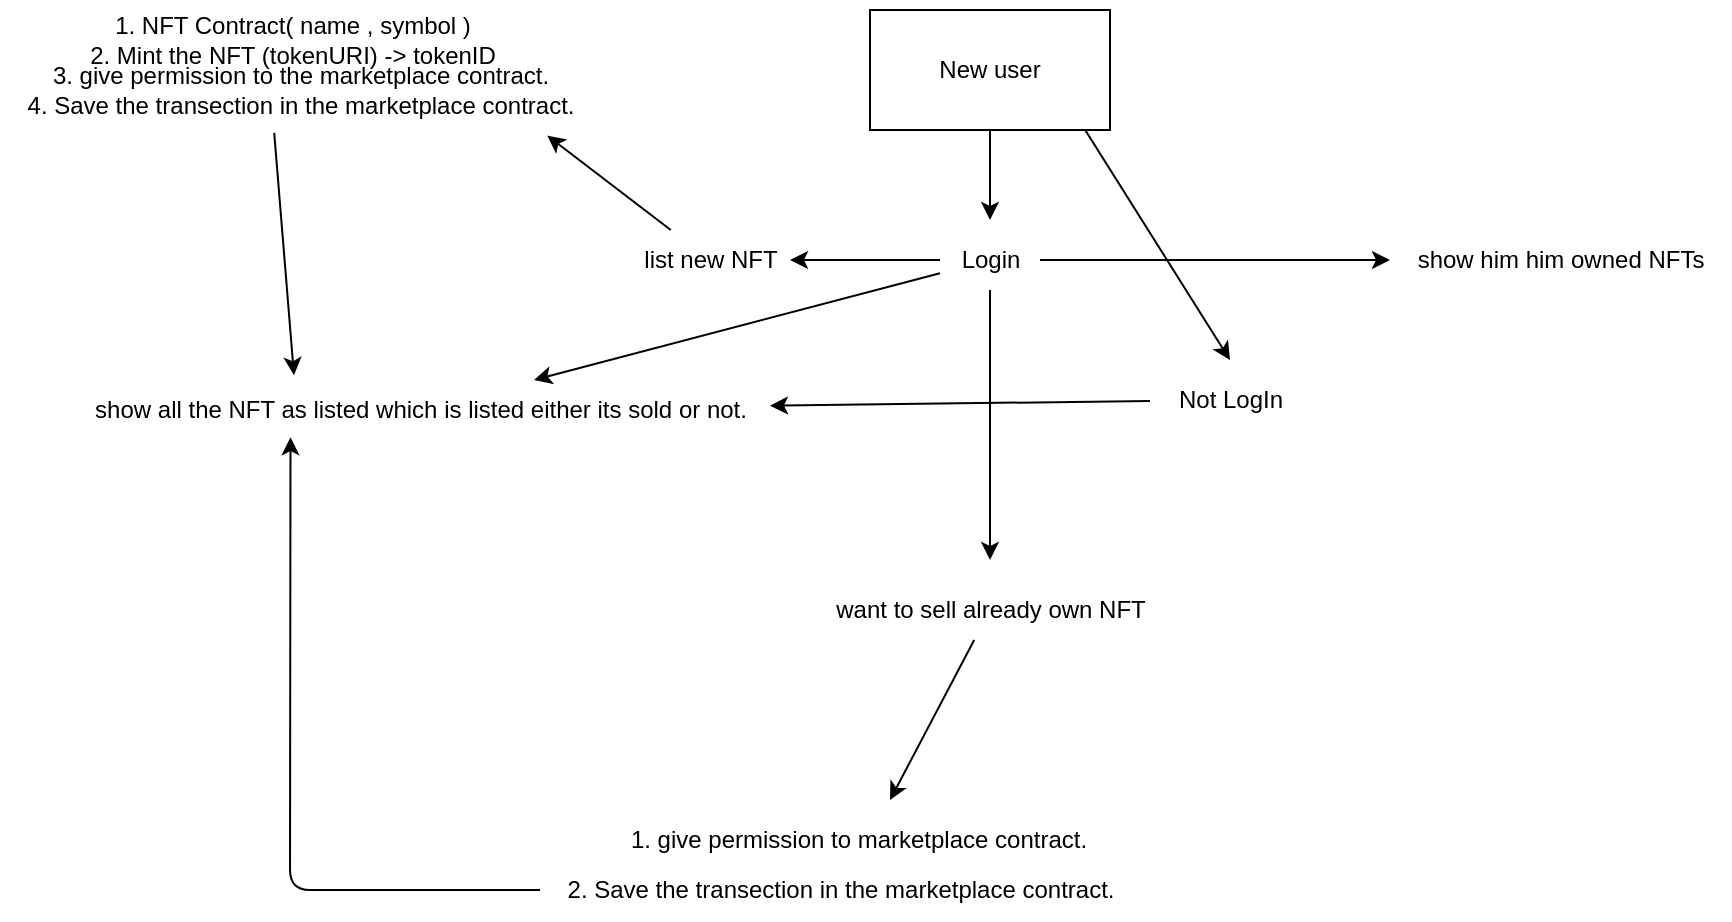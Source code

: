 <mxfile>
    <diagram id="v0aEU_lRMx-1ycqm5cw3" name="Page-1">
        <mxGraphModel dx="1624" dy="453" grid="1" gridSize="10" guides="1" tooltips="1" connect="1" arrows="1" fold="1" page="1" pageScale="1" pageWidth="827" pageHeight="1169" math="0" shadow="0">
            <root>
                <mxCell id="0"/>
                <mxCell id="1" parent="0"/>
                <mxCell id="10" style="edgeStyle=none;html=1;entryX=0.32;entryY=-0.08;entryDx=0;entryDy=0;entryPerimeter=0;exitX=0.457;exitY=1.036;exitDx=0;exitDy=0;exitPerimeter=0;" parent="1" source="12" target="11" edge="1">
                    <mxGeometry relative="1" as="geometry">
                        <mxPoint x="130" y="170" as="targetPoint"/>
                        <mxPoint x="130" y="110" as="sourcePoint"/>
                    </mxGeometry>
                </mxCell>
                <mxCell id="4" style="edgeStyle=none;html=1;" parent="1" edge="1">
                    <mxGeometry relative="1" as="geometry">
                        <mxPoint x="480" y="120" as="targetPoint"/>
                        <mxPoint x="480" y="70" as="sourcePoint"/>
                    </mxGeometry>
                </mxCell>
                <mxCell id="13" style="edgeStyle=none;html=1;" parent="1" edge="1">
                    <mxGeometry relative="1" as="geometry">
                        <mxPoint x="600" y="190" as="targetPoint"/>
                        <mxPoint x="515" y="55" as="sourcePoint"/>
                    </mxGeometry>
                </mxCell>
                <mxCell id="6" style="edgeStyle=none;html=1;" parent="1" source="5" edge="1">
                    <mxGeometry relative="1" as="geometry">
                        <mxPoint x="380" y="140" as="targetPoint"/>
                    </mxGeometry>
                </mxCell>
                <mxCell id="17" style="edgeStyle=none;html=1;" parent="1" source="5" edge="1">
                    <mxGeometry relative="1" as="geometry">
                        <mxPoint x="480" y="290" as="targetPoint"/>
                    </mxGeometry>
                </mxCell>
                <mxCell id="19" style="edgeStyle=none;html=1;" parent="1" source="5" target="11" edge="1">
                    <mxGeometry relative="1" as="geometry"/>
                </mxCell>
                <mxCell id="28" style="edgeStyle=none;html=1;" parent="1" source="5" target="30" edge="1">
                    <mxGeometry relative="1" as="geometry">
                        <mxPoint x="720" y="150" as="targetPoint"/>
                    </mxGeometry>
                </mxCell>
                <mxCell id="5" value="Login" style="text;html=1;align=center;verticalAlign=middle;resizable=0;points=[];autosize=1;strokeColor=none;fillColor=none;" parent="1" vertex="1">
                    <mxGeometry x="455" y="125" width="50" height="30" as="geometry"/>
                </mxCell>
                <mxCell id="32" style="edgeStyle=none;html=1;entryX=0.912;entryY=1.069;entryDx=0;entryDy=0;entryPerimeter=0;" edge="1" parent="1" source="7" target="12">
                    <mxGeometry relative="1" as="geometry"/>
                </mxCell>
                <mxCell id="7" value="list new NFT" style="text;html=1;align=center;verticalAlign=middle;resizable=0;points=[];autosize=1;strokeColor=none;fillColor=none;" parent="1" vertex="1">
                    <mxGeometry x="295" y="125" width="90" height="30" as="geometry"/>
                </mxCell>
                <mxCell id="11" value="show all the NFT as listed which is listed either its sold or not." style="text;html=1;align=center;verticalAlign=middle;resizable=0;points=[];autosize=1;strokeColor=none;fillColor=none;" parent="1" vertex="1">
                    <mxGeometry x="20" y="200" width="350" height="30" as="geometry"/>
                </mxCell>
                <mxCell id="21" style="edgeStyle=none;html=1;" parent="1" source="18" edge="1">
                    <mxGeometry relative="1" as="geometry">
                        <mxPoint x="430" y="410" as="targetPoint"/>
                    </mxGeometry>
                </mxCell>
                <mxCell id="18" value="want to sell already own NFT" style="text;html=1;align=center;verticalAlign=middle;resizable=0;points=[];autosize=1;strokeColor=none;fillColor=none;" parent="1" vertex="1">
                    <mxGeometry x="390" y="300" width="180" height="30" as="geometry"/>
                </mxCell>
                <mxCell id="20" value="New user" style="rounded=0;whiteSpace=wrap;html=1;" parent="1" vertex="1">
                    <mxGeometry x="420" y="15" width="120" height="60" as="geometry"/>
                </mxCell>
                <mxCell id="24" value="" style="group" parent="1" vertex="1" connectable="0">
                    <mxGeometry x="255" y="415" width="300" height="55" as="geometry"/>
                </mxCell>
                <mxCell id="22" value="1. give permission to marketplace contract." style="text;html=1;align=center;verticalAlign=middle;resizable=0;points=[];autosize=1;strokeColor=none;fillColor=none;" parent="24" vertex="1">
                    <mxGeometry x="34" width="250" height="30" as="geometry"/>
                </mxCell>
                <mxCell id="23" value="2. Save the transection in the marketplace contract." style="text;html=1;align=center;verticalAlign=middle;resizable=0;points=[];autosize=1;strokeColor=none;fillColor=none;" parent="24" vertex="1">
                    <mxGeometry y="25" width="300" height="30" as="geometry"/>
                </mxCell>
                <mxCell id="25" style="edgeStyle=none;html=1;entryX=0.315;entryY=0.953;entryDx=0;entryDy=0;entryPerimeter=0;" parent="1" source="23" target="11" edge="1">
                    <mxGeometry relative="1" as="geometry">
                        <Array as="points">
                            <mxPoint x="130" y="455"/>
                        </Array>
                    </mxGeometry>
                </mxCell>
                <mxCell id="27" style="edgeStyle=none;html=1;" parent="1" source="26" target="11" edge="1">
                    <mxGeometry relative="1" as="geometry"/>
                </mxCell>
                <mxCell id="26" value="Not LogIn" style="text;html=1;align=center;verticalAlign=middle;resizable=0;points=[];autosize=1;strokeColor=none;fillColor=none;" parent="1" vertex="1">
                    <mxGeometry x="560" y="195" width="80" height="30" as="geometry"/>
                </mxCell>
                <mxCell id="30" value="show him him owned NFTs" style="text;html=1;align=center;verticalAlign=middle;resizable=0;points=[];autosize=1;strokeColor=none;fillColor=none;" parent="1" vertex="1">
                    <mxGeometry x="680" y="125" width="170" height="30" as="geometry"/>
                </mxCell>
                <mxCell id="31" value="" style="group" vertex="1" connectable="0" parent="1">
                    <mxGeometry y="10" width="285" height="65" as="geometry"/>
                </mxCell>
                <mxCell id="2" value="1. NFT Contract( name , symbol )&lt;br&gt;2. Mint the NFT (tokenURI) -&amp;gt; tokenID" style="text;html=1;align=center;verticalAlign=middle;resizable=0;points=[];autosize=1;strokeColor=none;fillColor=none;" parent="31" vertex="1">
                    <mxGeometry x="16" width="230" height="40" as="geometry"/>
                </mxCell>
                <mxCell id="12" value="3. give permission to the marketplace contract.&lt;br&gt;4. Save the transection in the marketplace contract." style="text;html=1;align=center;verticalAlign=middle;resizable=0;points=[];autosize=1;strokeColor=none;fillColor=none;" parent="31" vertex="1">
                    <mxGeometry x="-15" y="25" width="300" height="40" as="geometry"/>
                </mxCell>
            </root>
        </mxGraphModel>
    </diagram>
</mxfile>